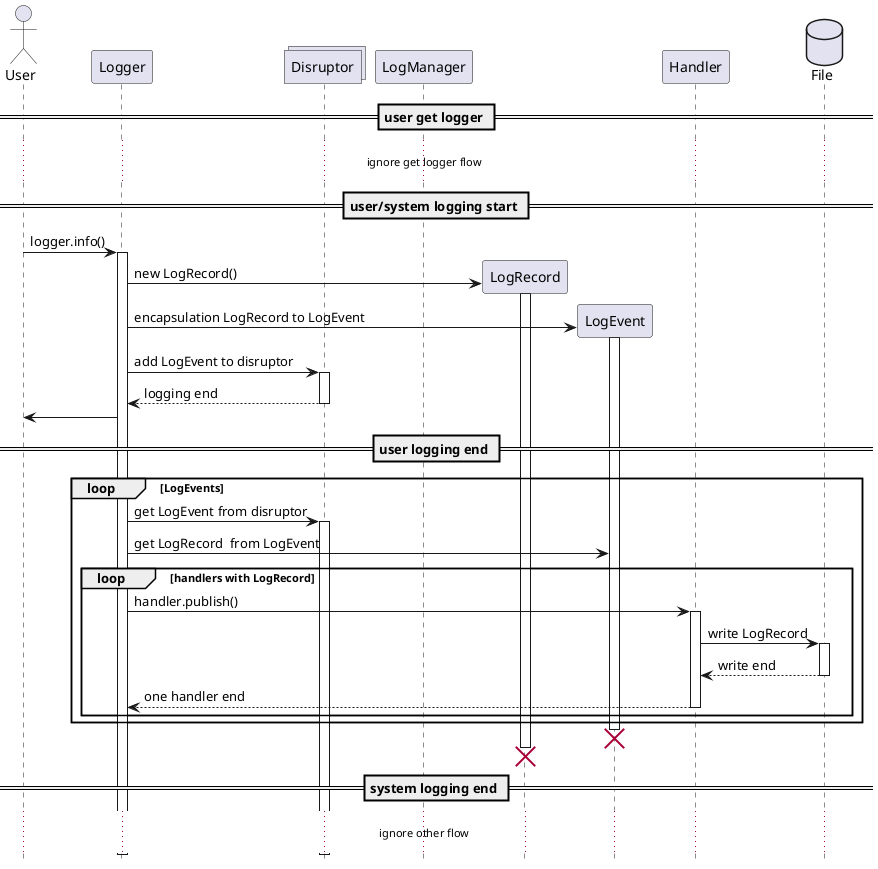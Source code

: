 @startuml
'style
hide footbox

'participant
actor User
participant Logger
collections Disruptor
participant LogManager
participant LogRecord
participant LogEvent
participant Handler
database File

'get logger flow
==user get logger ==
... ignore get logger flow ...

'use logger flow
==user/system logging start ==

User -> Logger : logger.info()
activate Logger

create LogRecord
Logger -> LogRecord : new LogRecord()
activate LogRecord
create LogEvent
Logger -> LogEvent : encapsulation LogRecord to LogEvent
activate LogEvent
Logger -> Disruptor : add LogEvent to disruptor
activate Disruptor
return logging end

Logger -> User

==user logging end ==

loop LogEvents

    Logger -> Disruptor : get LogEvent from disruptor
    activate Disruptor
    Logger -> LogEvent : get LogRecord  from LogEvent
    loop handlers with LogRecord
        Logger -> Handler : handler.publish()
        activate Handler
        Handler -> File : write LogRecord
        activate File
        return write end
        return one handler end
    end
end
destroy LogEvent
destroy LogRecord

==system logging end ==

'other flow
... ignore other flow ...

@enduml